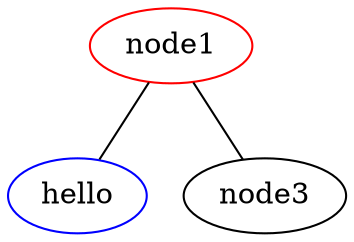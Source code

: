 graph anna {
	node1 [color = red, label=node1]
	node2 [color=blue, marta=hola, label=hello]
	node3 
	
	node1 -- {node2 node3}
}